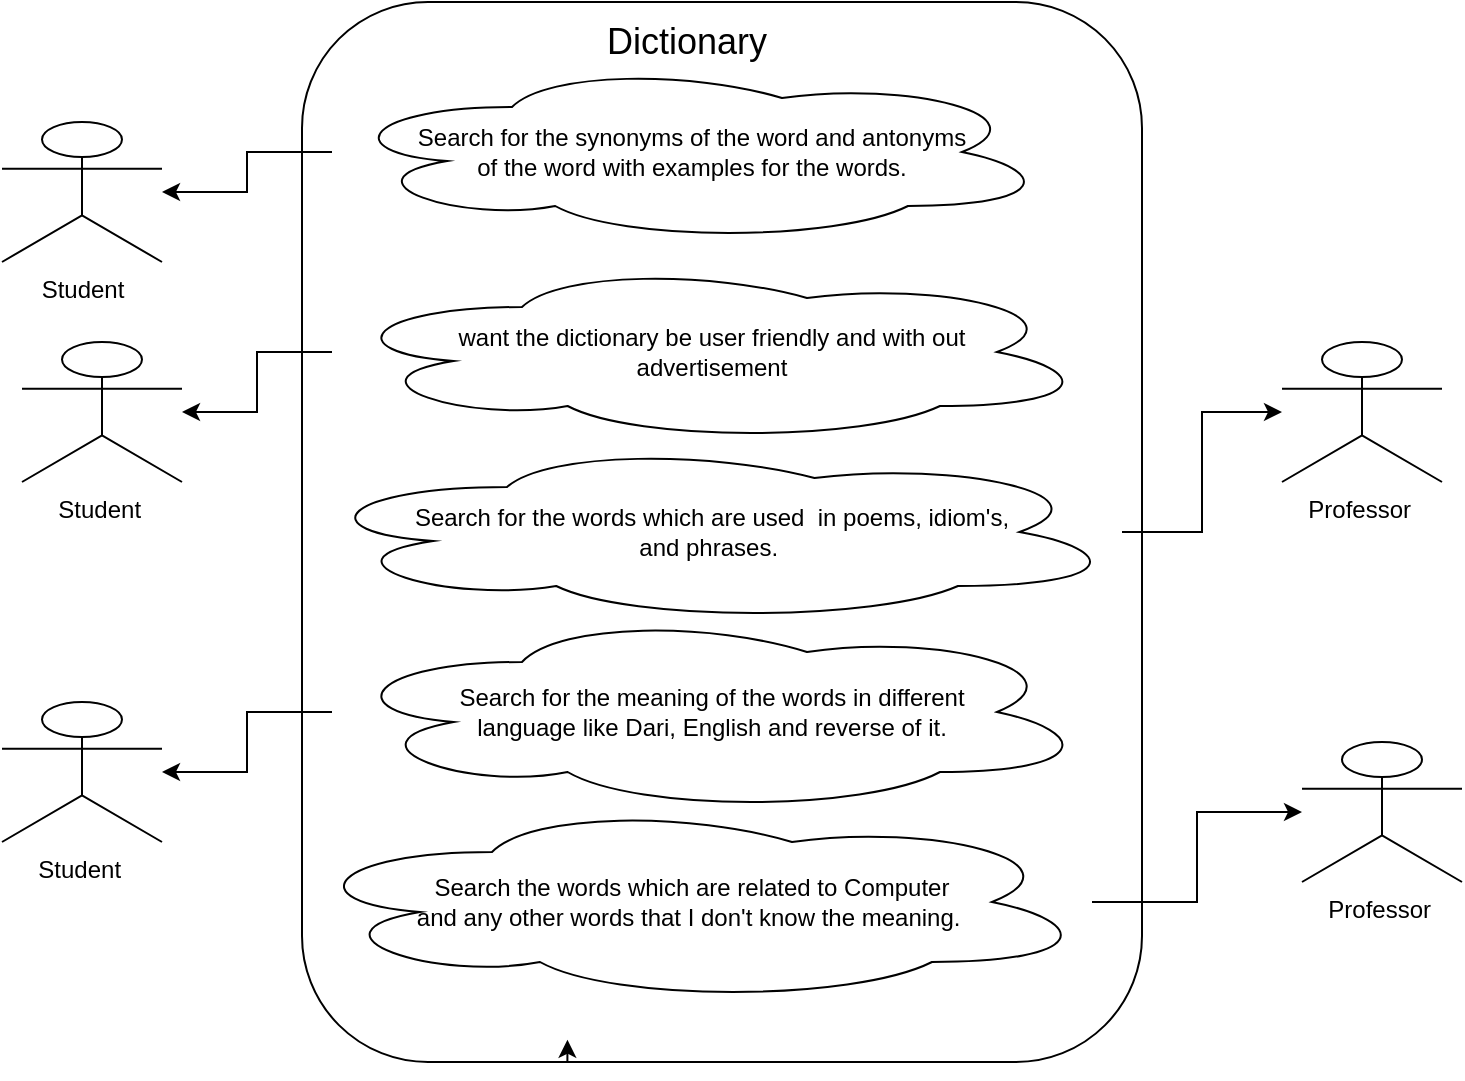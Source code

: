 <mxfile version="13.8.2" type="github"><diagram id="H0LBrHA8MxfLv1Bz93xp" name="Page-1"><mxGraphModel dx="1038" dy="582" grid="1" gridSize="10" guides="1" tooltips="1" connect="1" arrows="1" fold="1" page="1" pageScale="1" pageWidth="850" pageHeight="1100" math="0" shadow="0"><root><mxCell id="0"/><mxCell id="1" parent="0"/><mxCell id="o34f0uGS1FOI2yDGmqOS-14" value="" style="rounded=1;whiteSpace=wrap;html=1;" vertex="1" parent="1"><mxGeometry x="230" y="70" width="420" height="530" as="geometry"/></mxCell><mxCell id="o34f0uGS1FOI2yDGmqOS-1" value="Student" style="shape=umlActor;verticalLabelPosition=bottom;verticalAlign=top;html=1;outlineConnect=0;" vertex="1" parent="1"><mxGeometry x="80" y="130" width="80" height="70" as="geometry"/></mxCell><mxCell id="o34f0uGS1FOI2yDGmqOS-31" value="" style="edgeStyle=orthogonalEdgeStyle;rounded=0;orthogonalLoop=1;jettySize=auto;html=1;" edge="1" parent="1" source="o34f0uGS1FOI2yDGmqOS-15" target="o34f0uGS1FOI2yDGmqOS-1"><mxGeometry relative="1" as="geometry"/></mxCell><mxCell id="o34f0uGS1FOI2yDGmqOS-15" value="Search for the synonyms of the word and antonyms&lt;br&gt;&amp;nbsp;of the word with examples for the words.&amp;nbsp;" style="ellipse;shape=cloud;whiteSpace=wrap;html=1;" vertex="1" parent="1"><mxGeometry x="245" y="100" width="360" height="90" as="geometry"/></mxCell><mxCell id="o34f0uGS1FOI2yDGmqOS-32" value="" style="edgeStyle=orthogonalEdgeStyle;rounded=0;orthogonalLoop=1;jettySize=auto;html=1;" edge="1" parent="1" source="o34f0uGS1FOI2yDGmqOS-16" target="o34f0uGS1FOI2yDGmqOS-27"><mxGeometry relative="1" as="geometry"/></mxCell><mxCell id="o34f0uGS1FOI2yDGmqOS-16" value="want the dictionary be user friendly and with out &lt;br&gt;advertisement" style="ellipse;shape=cloud;whiteSpace=wrap;html=1;" vertex="1" parent="1"><mxGeometry x="245" y="200" width="380" height="90" as="geometry"/></mxCell><mxCell id="o34f0uGS1FOI2yDGmqOS-34" value="" style="edgeStyle=orthogonalEdgeStyle;rounded=0;orthogonalLoop=1;jettySize=auto;html=1;" edge="1" parent="1" source="o34f0uGS1FOI2yDGmqOS-17" target="o34f0uGS1FOI2yDGmqOS-30"><mxGeometry relative="1" as="geometry"/></mxCell><mxCell id="o34f0uGS1FOI2yDGmqOS-17" value="&lt;span&gt;Search for the words which are used&amp;nbsp; in poems, idiom's, &lt;br&gt;and phrases.&amp;nbsp;&lt;/span&gt;" style="ellipse;shape=cloud;whiteSpace=wrap;html=1;" vertex="1" parent="1"><mxGeometry x="230" y="290" width="410" height="90" as="geometry"/></mxCell><mxCell id="o34f0uGS1FOI2yDGmqOS-33" value="" style="edgeStyle=orthogonalEdgeStyle;rounded=0;orthogonalLoop=1;jettySize=auto;html=1;" edge="1" parent="1" source="o34f0uGS1FOI2yDGmqOS-18" target="o34f0uGS1FOI2yDGmqOS-28"><mxGeometry relative="1" as="geometry"/></mxCell><mxCell id="o34f0uGS1FOI2yDGmqOS-18" value="Search for the meaning of the words in different&lt;br&gt;&amp;nbsp;language like Dari, English and reverse of it.&amp;nbsp;" style="ellipse;shape=cloud;whiteSpace=wrap;html=1;" vertex="1" parent="1"><mxGeometry x="245" y="375" width="380" height="100" as="geometry"/></mxCell><mxCell id="o34f0uGS1FOI2yDGmqOS-35" value="" style="edgeStyle=orthogonalEdgeStyle;rounded=0;orthogonalLoop=1;jettySize=auto;html=1;" edge="1" parent="1" source="o34f0uGS1FOI2yDGmqOS-20" target="o34f0uGS1FOI2yDGmqOS-29"><mxGeometry relative="1" as="geometry"/></mxCell><mxCell id="o34f0uGS1FOI2yDGmqOS-20" value="Search the words which are related to Computer&lt;br&gt;&amp;nbsp;and any other words that I don't know the meaning.&amp;nbsp;&amp;nbsp;" style="ellipse;shape=cloud;whiteSpace=wrap;html=1;" vertex="1" parent="1"><mxGeometry x="225" y="470" width="400" height="100" as="geometry"/></mxCell><mxCell id="o34f0uGS1FOI2yDGmqOS-27" value="Student&amp;nbsp;" style="shape=umlActor;verticalLabelPosition=bottom;verticalAlign=top;html=1;outlineConnect=0;" vertex="1" parent="1"><mxGeometry x="90" y="240" width="80" height="70" as="geometry"/></mxCell><mxCell id="o34f0uGS1FOI2yDGmqOS-28" value="Student&amp;nbsp;" style="shape=umlActor;verticalLabelPosition=bottom;verticalAlign=top;html=1;outlineConnect=0;" vertex="1" parent="1"><mxGeometry x="80" y="420" width="80" height="70" as="geometry"/></mxCell><mxCell id="o34f0uGS1FOI2yDGmqOS-29" value="Professor&amp;nbsp;" style="shape=umlActor;verticalLabelPosition=bottom;verticalAlign=top;html=1;outlineConnect=0;" vertex="1" parent="1"><mxGeometry x="730" y="440" width="80" height="70" as="geometry"/></mxCell><mxCell id="o34f0uGS1FOI2yDGmqOS-30" value="Professor&amp;nbsp;" style="shape=umlActor;verticalLabelPosition=bottom;verticalAlign=top;html=1;outlineConnect=0;" vertex="1" parent="1"><mxGeometry x="720" y="240" width="80" height="70" as="geometry"/></mxCell><mxCell id="o34f0uGS1FOI2yDGmqOS-37" style="edgeStyle=orthogonalEdgeStyle;rounded=0;orthogonalLoop=1;jettySize=auto;html=1;exitX=0.25;exitY=1;exitDx=0;exitDy=0;entryX=0.316;entryY=0.979;entryDx=0;entryDy=0;entryPerimeter=0;" edge="1" parent="1" source="o34f0uGS1FOI2yDGmqOS-14" target="o34f0uGS1FOI2yDGmqOS-14"><mxGeometry relative="1" as="geometry"/></mxCell><mxCell id="o34f0uGS1FOI2yDGmqOS-39" value="Dictionary&amp;nbsp;" style="text;html=1;strokeColor=none;fillColor=none;align=center;verticalAlign=middle;whiteSpace=wrap;rounded=0;fontSize=18;" vertex="1" parent="1"><mxGeometry x="360" y="70" width="130" height="40" as="geometry"/></mxCell></root></mxGraphModel></diagram></mxfile>